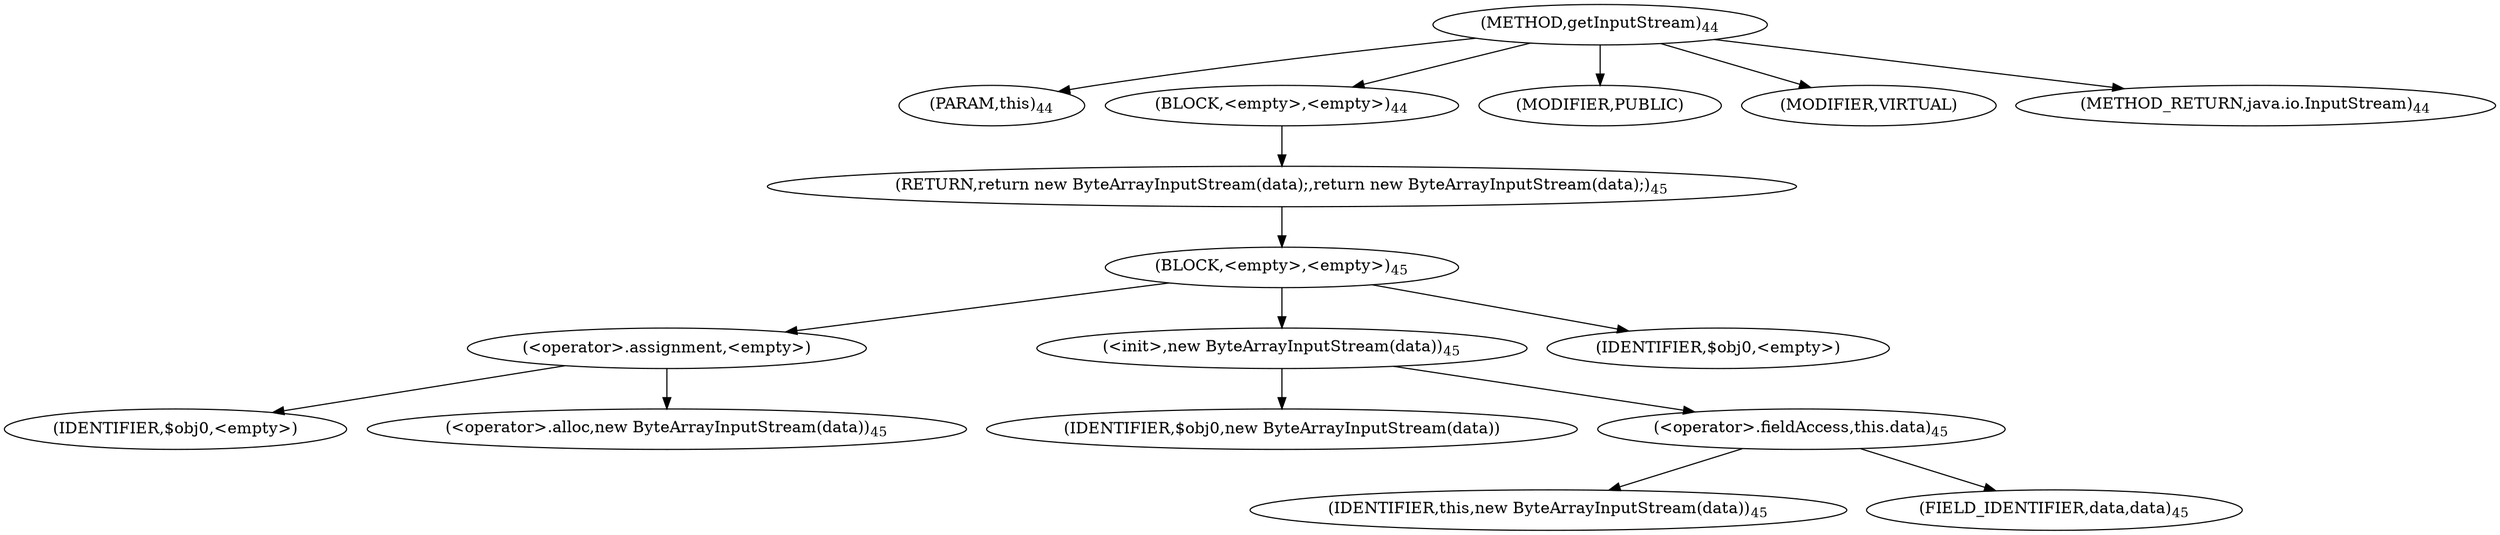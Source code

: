 digraph "getInputStream" {  
"48" [label = <(METHOD,getInputStream)<SUB>44</SUB>> ]
"49" [label = <(PARAM,this)<SUB>44</SUB>> ]
"50" [label = <(BLOCK,&lt;empty&gt;,&lt;empty&gt;)<SUB>44</SUB>> ]
"51" [label = <(RETURN,return new ByteArrayInputStream(data);,return new ByteArrayInputStream(data);)<SUB>45</SUB>> ]
"52" [label = <(BLOCK,&lt;empty&gt;,&lt;empty&gt;)<SUB>45</SUB>> ]
"53" [label = <(&lt;operator&gt;.assignment,&lt;empty&gt;)> ]
"54" [label = <(IDENTIFIER,$obj0,&lt;empty&gt;)> ]
"55" [label = <(&lt;operator&gt;.alloc,new ByteArrayInputStream(data))<SUB>45</SUB>> ]
"56" [label = <(&lt;init&gt;,new ByteArrayInputStream(data))<SUB>45</SUB>> ]
"57" [label = <(IDENTIFIER,$obj0,new ByteArrayInputStream(data))> ]
"58" [label = <(&lt;operator&gt;.fieldAccess,this.data)<SUB>45</SUB>> ]
"59" [label = <(IDENTIFIER,this,new ByteArrayInputStream(data))<SUB>45</SUB>> ]
"60" [label = <(FIELD_IDENTIFIER,data,data)<SUB>45</SUB>> ]
"61" [label = <(IDENTIFIER,$obj0,&lt;empty&gt;)> ]
"62" [label = <(MODIFIER,PUBLIC)> ]
"63" [label = <(MODIFIER,VIRTUAL)> ]
"64" [label = <(METHOD_RETURN,java.io.InputStream)<SUB>44</SUB>> ]
  "48" -> "49" 
  "48" -> "50" 
  "48" -> "62" 
  "48" -> "63" 
  "48" -> "64" 
  "50" -> "51" 
  "51" -> "52" 
  "52" -> "53" 
  "52" -> "56" 
  "52" -> "61" 
  "53" -> "54" 
  "53" -> "55" 
  "56" -> "57" 
  "56" -> "58" 
  "58" -> "59" 
  "58" -> "60" 
}
